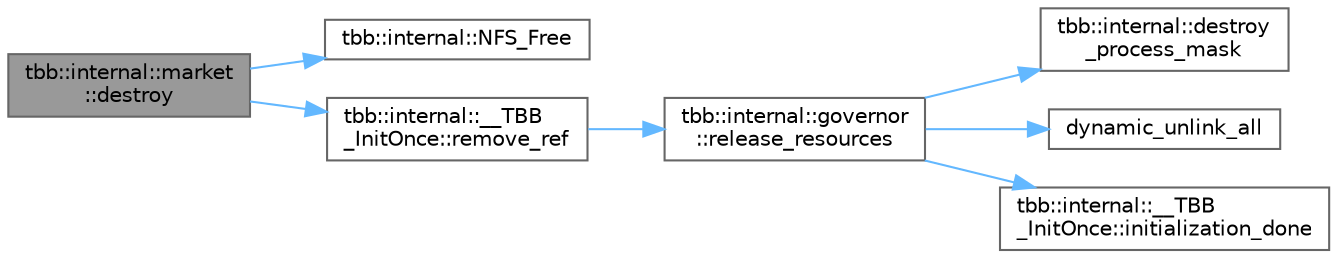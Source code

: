 digraph "tbb::internal::market::destroy"
{
 // LATEX_PDF_SIZE
  bgcolor="transparent";
  edge [fontname=Helvetica,fontsize=10,labelfontname=Helvetica,labelfontsize=10];
  node [fontname=Helvetica,fontsize=10,shape=box,height=0.2,width=0.4];
  rankdir="LR";
  Node1 [id="Node000001",label="tbb::internal::market\l::destroy",height=0.2,width=0.4,color="gray40", fillcolor="grey60", style="filled", fontcolor="black",tooltip="Destroys and deallocates market object created by market::create()"];
  Node1 -> Node2 [id="edge7_Node000001_Node000002",color="steelblue1",style="solid",tooltip=" "];
  Node2 [id="Node000002",label="tbb::internal::NFS_Free",height=0.2,width=0.4,color="grey40", fillcolor="white", style="filled",URL="$namespacetbb_1_1internal.html#abd3fdd42ea716867fc95116354481b4e",tooltip=" "];
  Node1 -> Node3 [id="edge8_Node000001_Node000003",color="steelblue1",style="solid",tooltip=" "];
  Node3 [id="Node000003",label="tbb::internal::__TBB\l_InitOnce::remove_ref",height=0.2,width=0.4,color="grey40", fillcolor="white", style="filled",URL="$classtbb_1_1internal_1_1_____t_b_b___init_once.html#a78b2b1b7265cdedc9ea3689fff04ac35",tooltip="Remove reference to resources. If last reference removed, release the resources."];
  Node3 -> Node4 [id="edge9_Node000003_Node000004",color="steelblue1",style="solid",tooltip=" "];
  Node4 [id="Node000004",label="tbb::internal::governor\l::release_resources",height=0.2,width=0.4,color="grey40", fillcolor="white", style="filled",URL="$classtbb_1_1internal_1_1governor.html#a1534625d2863ecea71a35972aee09c6f",tooltip="Destroy the thread-local storage key and deinitialize RML."];
  Node4 -> Node5 [id="edge10_Node000004_Node000005",color="steelblue1",style="solid",tooltip=" "];
  Node5 [id="Node000005",label="tbb::internal::destroy\l_process_mask",height=0.2,width=0.4,color="grey40", fillcolor="white", style="filled",URL="$namespacetbb_1_1internal.html#a609698c4765948334772520edc6fc688",tooltip=" "];
  Node4 -> Node6 [id="edge11_Node000004_Node000006",color="steelblue1",style="solid",tooltip=" "];
  Node6 [id="Node000006",label="dynamic_unlink_all",height=0.2,width=0.4,color="grey40", fillcolor="white", style="filled",URL="$dynamic__link_8cpp.html#ad65fa8b542fd95d199ca5e87ab2885df",tooltip=" "];
  Node4 -> Node7 [id="edge12_Node000004_Node000007",color="steelblue1",style="solid",tooltip=" "];
  Node7 [id="Node000007",label="tbb::internal::__TBB\l_InitOnce::initialization_done",height=0.2,width=0.4,color="grey40", fillcolor="white", style="filled",URL="$classtbb_1_1internal_1_1_____t_b_b___init_once.html#a3d6e09b5b23edf10600c2ae2e6469659",tooltip=" "];
}
